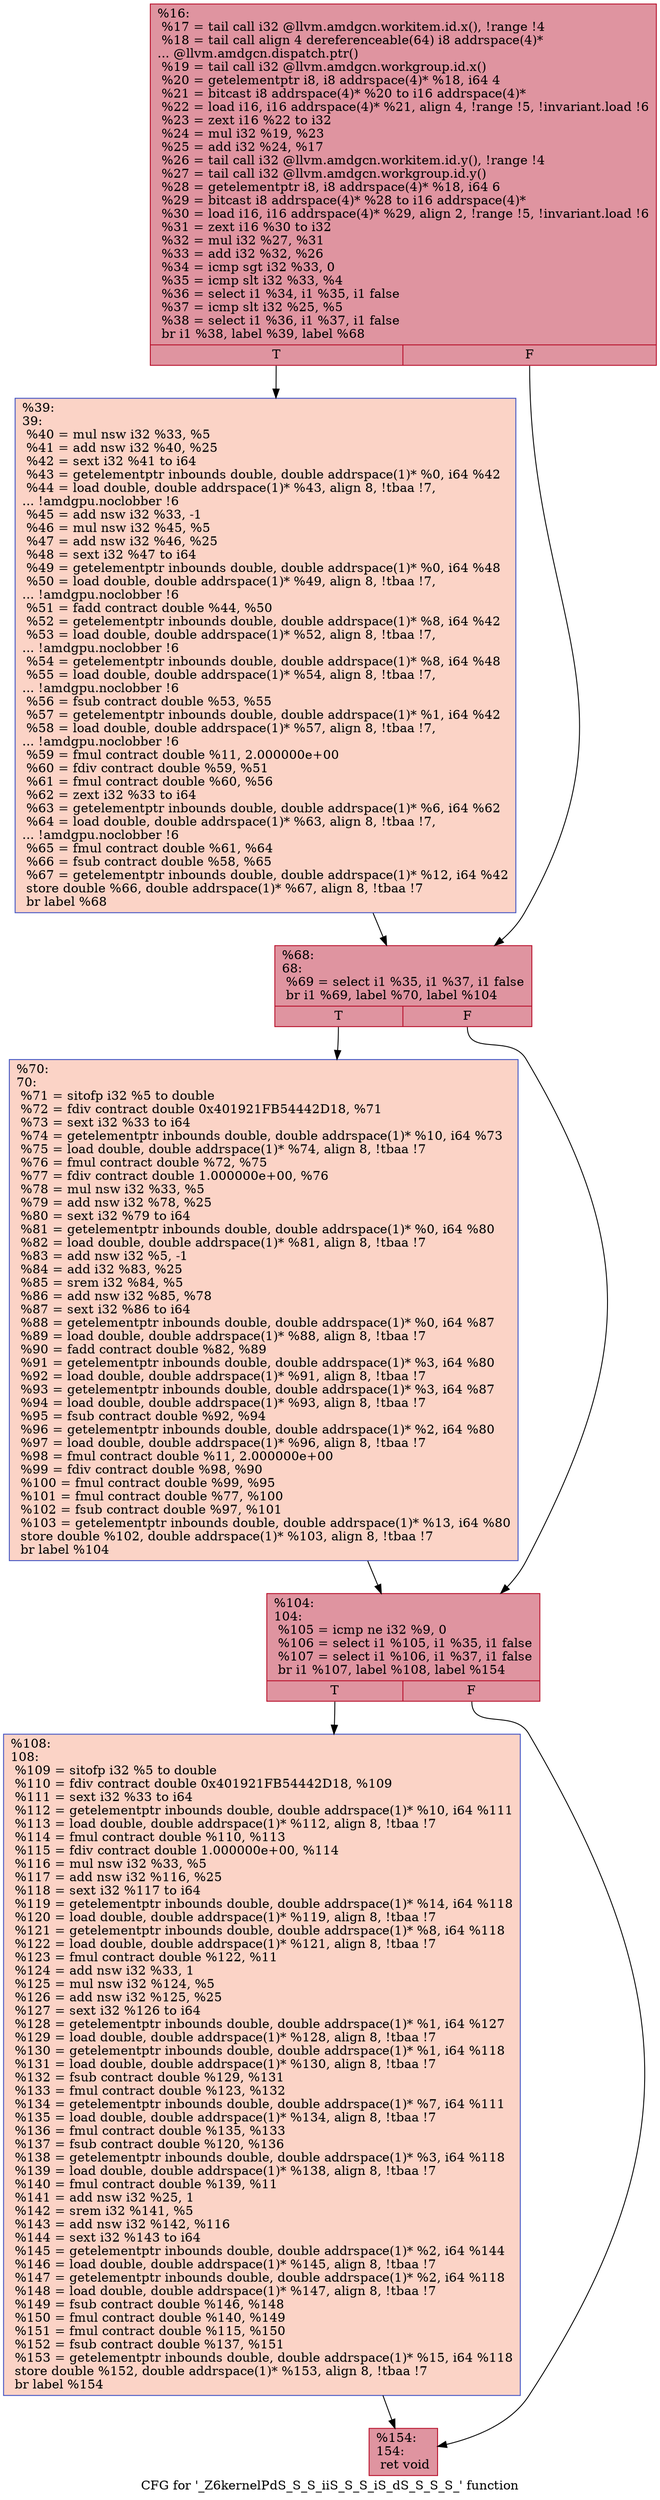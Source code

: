 digraph "CFG for '_Z6kernelPdS_S_S_iiS_S_S_iS_dS_S_S_S_' function" {
	label="CFG for '_Z6kernelPdS_S_S_iiS_S_S_iS_dS_S_S_S_' function";

	Node0x5b1c1a0 [shape=record,color="#b70d28ff", style=filled, fillcolor="#b70d2870",label="{%16:\l  %17 = tail call i32 @llvm.amdgcn.workitem.id.x(), !range !4\l  %18 = tail call align 4 dereferenceable(64) i8 addrspace(4)*\l... @llvm.amdgcn.dispatch.ptr()\l  %19 = tail call i32 @llvm.amdgcn.workgroup.id.x()\l  %20 = getelementptr i8, i8 addrspace(4)* %18, i64 4\l  %21 = bitcast i8 addrspace(4)* %20 to i16 addrspace(4)*\l  %22 = load i16, i16 addrspace(4)* %21, align 4, !range !5, !invariant.load !6\l  %23 = zext i16 %22 to i32\l  %24 = mul i32 %19, %23\l  %25 = add i32 %24, %17\l  %26 = tail call i32 @llvm.amdgcn.workitem.id.y(), !range !4\l  %27 = tail call i32 @llvm.amdgcn.workgroup.id.y()\l  %28 = getelementptr i8, i8 addrspace(4)* %18, i64 6\l  %29 = bitcast i8 addrspace(4)* %28 to i16 addrspace(4)*\l  %30 = load i16, i16 addrspace(4)* %29, align 2, !range !5, !invariant.load !6\l  %31 = zext i16 %30 to i32\l  %32 = mul i32 %27, %31\l  %33 = add i32 %32, %26\l  %34 = icmp sgt i32 %33, 0\l  %35 = icmp slt i32 %33, %4\l  %36 = select i1 %34, i1 %35, i1 false\l  %37 = icmp slt i32 %25, %5\l  %38 = select i1 %36, i1 %37, i1 false\l  br i1 %38, label %39, label %68\l|{<s0>T|<s1>F}}"];
	Node0x5b1c1a0:s0 -> Node0x5b1c060;
	Node0x5b1c1a0:s1 -> Node0x5b20b90;
	Node0x5b1c060 [shape=record,color="#3d50c3ff", style=filled, fillcolor="#f59c7d70",label="{%39:\l39:                                               \l  %40 = mul nsw i32 %33, %5\l  %41 = add nsw i32 %40, %25\l  %42 = sext i32 %41 to i64\l  %43 = getelementptr inbounds double, double addrspace(1)* %0, i64 %42\l  %44 = load double, double addrspace(1)* %43, align 8, !tbaa !7,\l... !amdgpu.noclobber !6\l  %45 = add nsw i32 %33, -1\l  %46 = mul nsw i32 %45, %5\l  %47 = add nsw i32 %46, %25\l  %48 = sext i32 %47 to i64\l  %49 = getelementptr inbounds double, double addrspace(1)* %0, i64 %48\l  %50 = load double, double addrspace(1)* %49, align 8, !tbaa !7,\l... !amdgpu.noclobber !6\l  %51 = fadd contract double %44, %50\l  %52 = getelementptr inbounds double, double addrspace(1)* %8, i64 %42\l  %53 = load double, double addrspace(1)* %52, align 8, !tbaa !7,\l... !amdgpu.noclobber !6\l  %54 = getelementptr inbounds double, double addrspace(1)* %8, i64 %48\l  %55 = load double, double addrspace(1)* %54, align 8, !tbaa !7,\l... !amdgpu.noclobber !6\l  %56 = fsub contract double %53, %55\l  %57 = getelementptr inbounds double, double addrspace(1)* %1, i64 %42\l  %58 = load double, double addrspace(1)* %57, align 8, !tbaa !7,\l... !amdgpu.noclobber !6\l  %59 = fmul contract double %11, 2.000000e+00\l  %60 = fdiv contract double %59, %51\l  %61 = fmul contract double %60, %56\l  %62 = zext i32 %33 to i64\l  %63 = getelementptr inbounds double, double addrspace(1)* %6, i64 %62\l  %64 = load double, double addrspace(1)* %63, align 8, !tbaa !7,\l... !amdgpu.noclobber !6\l  %65 = fmul contract double %61, %64\l  %66 = fsub contract double %58, %65\l  %67 = getelementptr inbounds double, double addrspace(1)* %12, i64 %42\l  store double %66, double addrspace(1)* %67, align 8, !tbaa !7\l  br label %68\l}"];
	Node0x5b1c060 -> Node0x5b20b90;
	Node0x5b20b90 [shape=record,color="#b70d28ff", style=filled, fillcolor="#b70d2870",label="{%68:\l68:                                               \l  %69 = select i1 %35, i1 %37, i1 false\l  br i1 %69, label %70, label %104\l|{<s0>T|<s1>F}}"];
	Node0x5b20b90:s0 -> Node0x5b207f0;
	Node0x5b20b90:s1 -> Node0x5b23360;
	Node0x5b207f0 [shape=record,color="#3d50c3ff", style=filled, fillcolor="#f59c7d70",label="{%70:\l70:                                               \l  %71 = sitofp i32 %5 to double\l  %72 = fdiv contract double 0x401921FB54442D18, %71\l  %73 = sext i32 %33 to i64\l  %74 = getelementptr inbounds double, double addrspace(1)* %10, i64 %73\l  %75 = load double, double addrspace(1)* %74, align 8, !tbaa !7\l  %76 = fmul contract double %72, %75\l  %77 = fdiv contract double 1.000000e+00, %76\l  %78 = mul nsw i32 %33, %5\l  %79 = add nsw i32 %78, %25\l  %80 = sext i32 %79 to i64\l  %81 = getelementptr inbounds double, double addrspace(1)* %0, i64 %80\l  %82 = load double, double addrspace(1)* %81, align 8, !tbaa !7\l  %83 = add nsw i32 %5, -1\l  %84 = add i32 %83, %25\l  %85 = srem i32 %84, %5\l  %86 = add nsw i32 %85, %78\l  %87 = sext i32 %86 to i64\l  %88 = getelementptr inbounds double, double addrspace(1)* %0, i64 %87\l  %89 = load double, double addrspace(1)* %88, align 8, !tbaa !7\l  %90 = fadd contract double %82, %89\l  %91 = getelementptr inbounds double, double addrspace(1)* %3, i64 %80\l  %92 = load double, double addrspace(1)* %91, align 8, !tbaa !7\l  %93 = getelementptr inbounds double, double addrspace(1)* %3, i64 %87\l  %94 = load double, double addrspace(1)* %93, align 8, !tbaa !7\l  %95 = fsub contract double %92, %94\l  %96 = getelementptr inbounds double, double addrspace(1)* %2, i64 %80\l  %97 = load double, double addrspace(1)* %96, align 8, !tbaa !7\l  %98 = fmul contract double %11, 2.000000e+00\l  %99 = fdiv contract double %98, %90\l  %100 = fmul contract double %99, %95\l  %101 = fmul contract double %77, %100\l  %102 = fsub contract double %97, %101\l  %103 = getelementptr inbounds double, double addrspace(1)* %13, i64 %80\l  store double %102, double addrspace(1)* %103, align 8, !tbaa !7\l  br label %104\l}"];
	Node0x5b207f0 -> Node0x5b23360;
	Node0x5b23360 [shape=record,color="#b70d28ff", style=filled, fillcolor="#b70d2870",label="{%104:\l104:                                              \l  %105 = icmp ne i32 %9, 0\l  %106 = select i1 %105, i1 %35, i1 false\l  %107 = select i1 %106, i1 %37, i1 false\l  br i1 %107, label %108, label %154\l|{<s0>T|<s1>F}}"];
	Node0x5b23360:s0 -> Node0x5b24990;
	Node0x5b23360:s1 -> Node0x5b249e0;
	Node0x5b24990 [shape=record,color="#3d50c3ff", style=filled, fillcolor="#f59c7d70",label="{%108:\l108:                                              \l  %109 = sitofp i32 %5 to double\l  %110 = fdiv contract double 0x401921FB54442D18, %109\l  %111 = sext i32 %33 to i64\l  %112 = getelementptr inbounds double, double addrspace(1)* %10, i64 %111\l  %113 = load double, double addrspace(1)* %112, align 8, !tbaa !7\l  %114 = fmul contract double %110, %113\l  %115 = fdiv contract double 1.000000e+00, %114\l  %116 = mul nsw i32 %33, %5\l  %117 = add nsw i32 %116, %25\l  %118 = sext i32 %117 to i64\l  %119 = getelementptr inbounds double, double addrspace(1)* %14, i64 %118\l  %120 = load double, double addrspace(1)* %119, align 8, !tbaa !7\l  %121 = getelementptr inbounds double, double addrspace(1)* %8, i64 %118\l  %122 = load double, double addrspace(1)* %121, align 8, !tbaa !7\l  %123 = fmul contract double %122, %11\l  %124 = add nsw i32 %33, 1\l  %125 = mul nsw i32 %124, %5\l  %126 = add nsw i32 %125, %25\l  %127 = sext i32 %126 to i64\l  %128 = getelementptr inbounds double, double addrspace(1)* %1, i64 %127\l  %129 = load double, double addrspace(1)* %128, align 8, !tbaa !7\l  %130 = getelementptr inbounds double, double addrspace(1)* %1, i64 %118\l  %131 = load double, double addrspace(1)* %130, align 8, !tbaa !7\l  %132 = fsub contract double %129, %131\l  %133 = fmul contract double %123, %132\l  %134 = getelementptr inbounds double, double addrspace(1)* %7, i64 %111\l  %135 = load double, double addrspace(1)* %134, align 8, !tbaa !7\l  %136 = fmul contract double %135, %133\l  %137 = fsub contract double %120, %136\l  %138 = getelementptr inbounds double, double addrspace(1)* %3, i64 %118\l  %139 = load double, double addrspace(1)* %138, align 8, !tbaa !7\l  %140 = fmul contract double %139, %11\l  %141 = add nsw i32 %25, 1\l  %142 = srem i32 %141, %5\l  %143 = add nsw i32 %142, %116\l  %144 = sext i32 %143 to i64\l  %145 = getelementptr inbounds double, double addrspace(1)* %2, i64 %144\l  %146 = load double, double addrspace(1)* %145, align 8, !tbaa !7\l  %147 = getelementptr inbounds double, double addrspace(1)* %2, i64 %118\l  %148 = load double, double addrspace(1)* %147, align 8, !tbaa !7\l  %149 = fsub contract double %146, %148\l  %150 = fmul contract double %140, %149\l  %151 = fmul contract double %115, %150\l  %152 = fsub contract double %137, %151\l  %153 = getelementptr inbounds double, double addrspace(1)* %15, i64 %118\l  store double %152, double addrspace(1)* %153, align 8, !tbaa !7\l  br label %154\l}"];
	Node0x5b24990 -> Node0x5b249e0;
	Node0x5b249e0 [shape=record,color="#b70d28ff", style=filled, fillcolor="#b70d2870",label="{%154:\l154:                                              \l  ret void\l}"];
}
